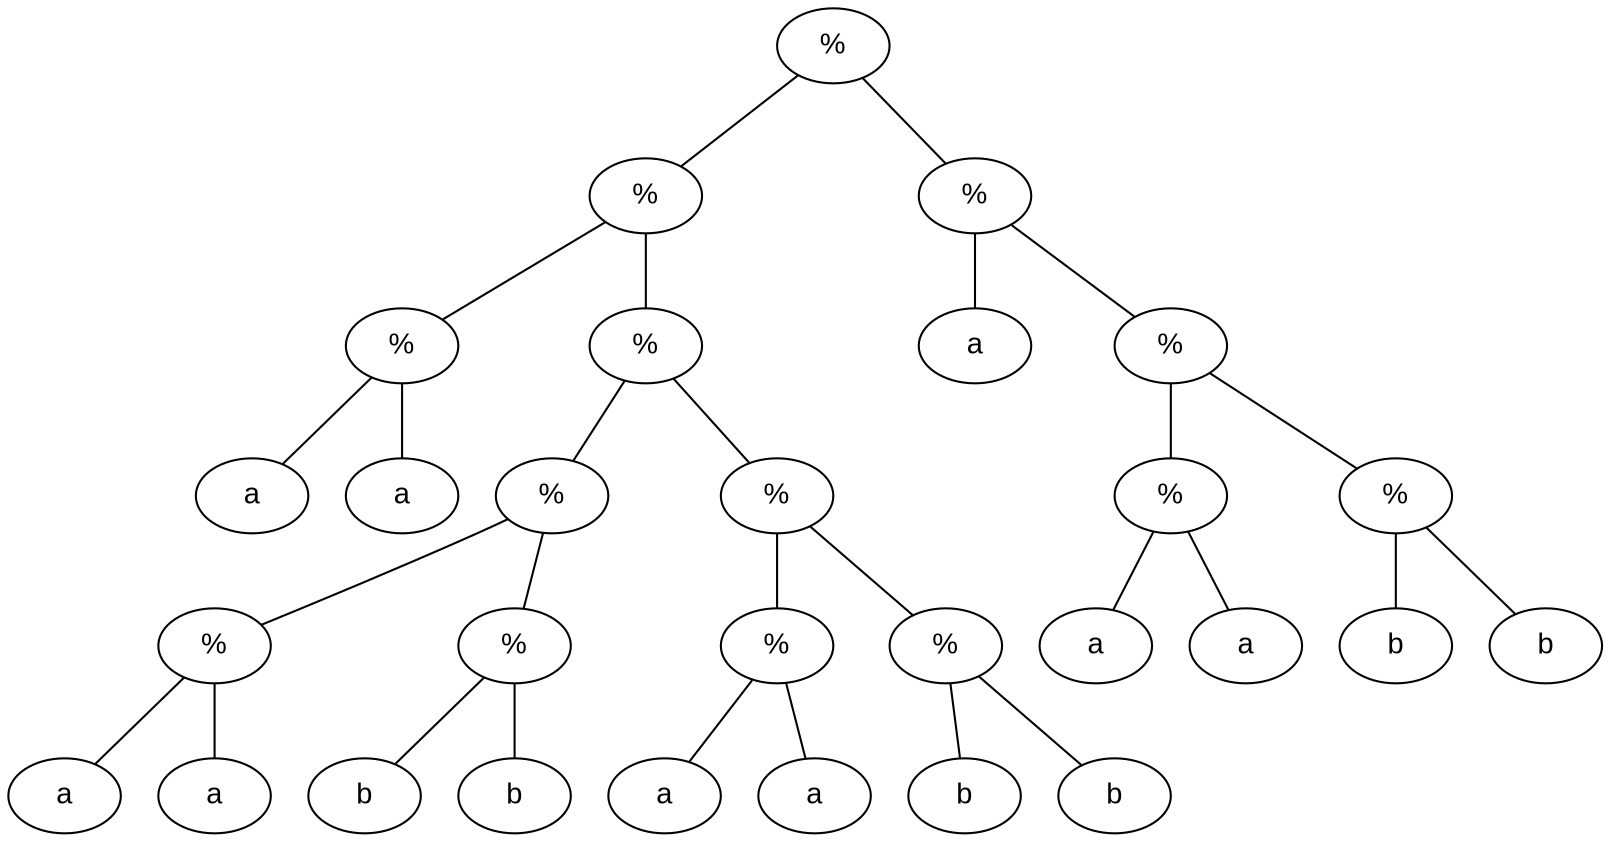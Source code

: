 graph logic {
   node [ fontname = "Arial" ]
  node1 [ label = "%" ]
   node1 -- node2
  node2 [ label = "%" ]
   node2 -- node4
  node4 [ label = "%" ]
   node4 -- node8
  node8 [ label = "a" ]
   node4 -- node9
  node9 [ label = "a" ]
   node2 -- node5
  node5 [ label = "%" ]
   node5 -- node10
  node10 [ label = "%" ]
   node10 -- node20
  node20 [ label = "%" ]
   node20 -- node40
  node40 [ label = "a" ]
   node20 -- node41
  node41 [ label = "a" ]
   node10 -- node21
  node21 [ label = "%" ]
   node21 -- node42
  node42 [ label = "b" ]
   node21 -- node43
  node43 [ label = "b" ]
   node5 -- node11
  node11 [ label = "%" ]
   node11 -- node22
  node22 [ label = "%" ]
   node22 -- node44
  node44 [ label = "a" ]
   node22 -- node45
  node45 [ label = "a" ]
   node11 -- node23
  node23 [ label = "%" ]
   node23 -- node46
  node46 [ label = "b" ]
   node23 -- node47
  node47 [ label = "b" ]
   node1 -- node3
  node3 [ label = "%" ]
   node3 -- node6
  node6 [ label = "a" ]
   node3 -- node7
  node7 [ label = "%" ]
   node7 -- node14
  node14 [ label = "%" ]
   node14 -- node28
  node28 [ label = "a" ]
   node14 -- node29
  node29 [ label = "a" ]
   node7 -- node15
  node15 [ label = "%" ]
   node15 -- node30
  node30 [ label = "b" ]
   node15 -- node31
  node31 [ label = "b" ]
}
